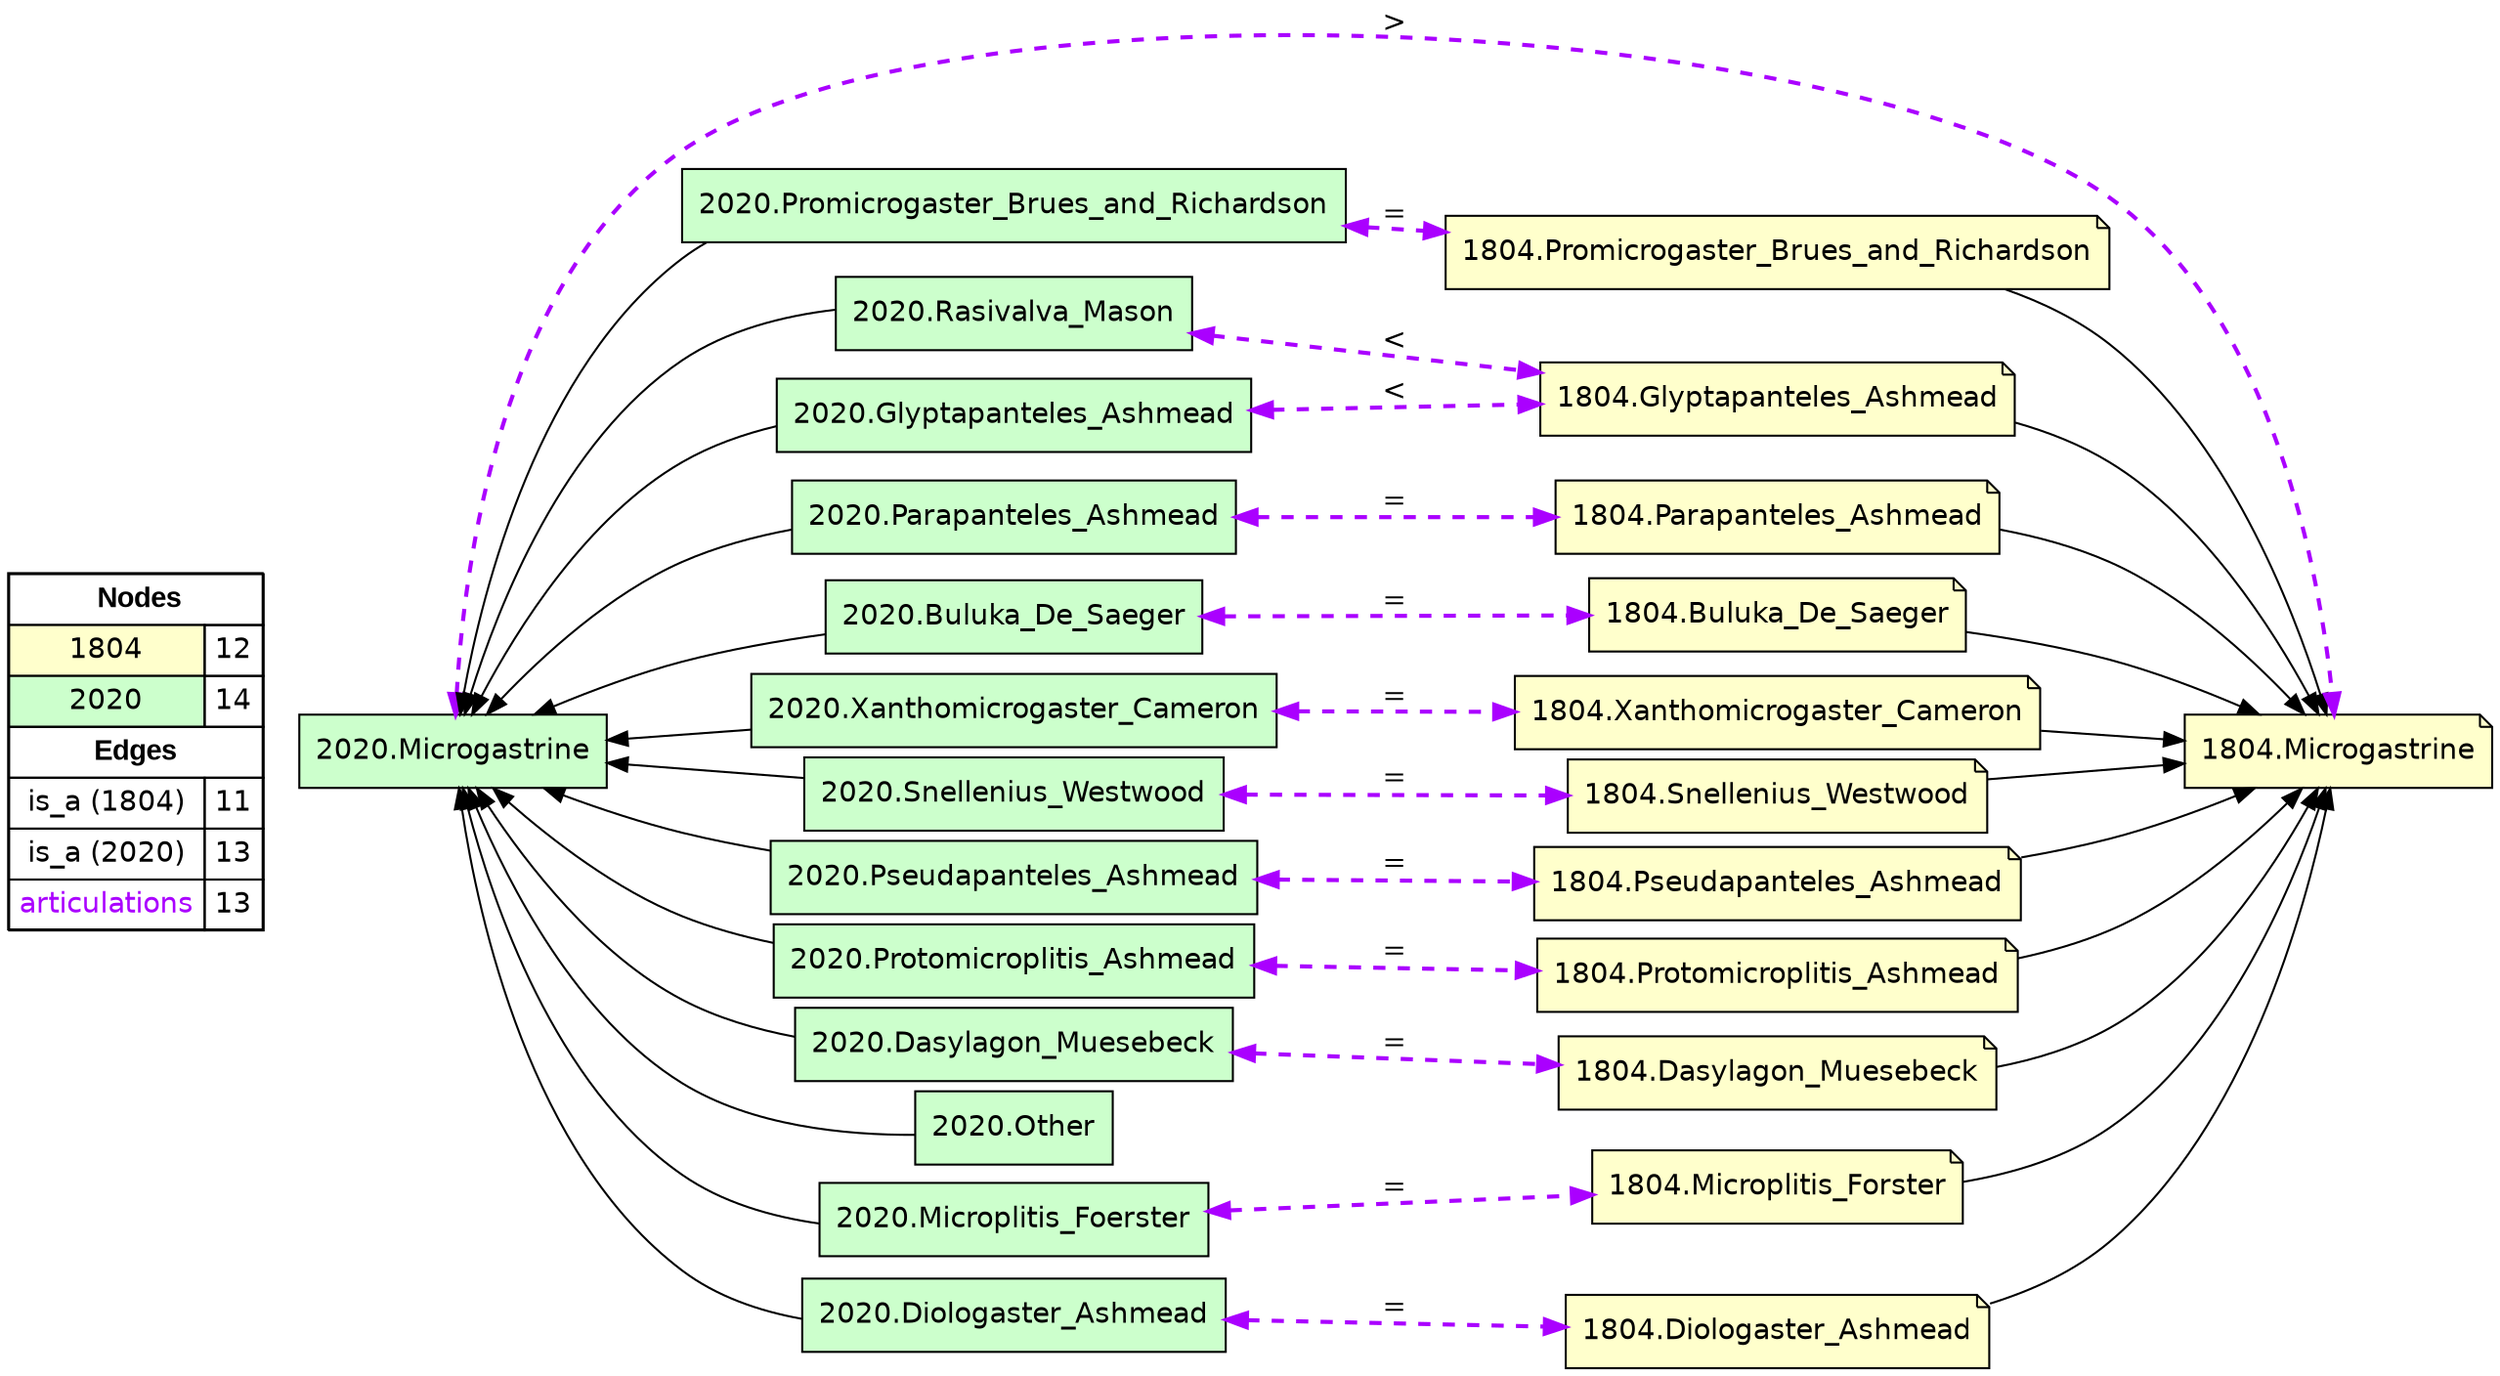 digraph{
rankdir=LR
node[shape=circle style=filled fillcolor="#FFFFFF"] 
node[shape=note style=filled fillcolor="#FFFFCC" fontname="helvetica"] 
"1804.Xanthomicrogaster_Cameron"
"1804.Diologaster_Ashmead"
"1804.Dasylagon_Muesebeck"
"1804.Buluka_De_Saeger"
"1804.Snellenius_Westwood"
"1804.Pseudapanteles_Ashmead"
"1804.Microplitis_Forster"
"1804.Glyptapanteles_Ashmead"
"1804.Microgastrine"
"1804.Protomicroplitis_Ashmead"
"1804.Promicrogaster_Brues_and_Richardson"
"1804.Parapanteles_Ashmead"
node[shape=circle style=filled fillcolor="#FFFFFF"] 
node[shape=box style=filled fillcolor="#CCFFCC" fontname="helvetica"] 
"2020.Promicrogaster_Brues_and_Richardson"
"2020.Glyptapanteles_Ashmead"
"2020.Parapanteles_Ashmead"
"2020.Rasivalva_Mason"
"2020.Buluka_De_Saeger"
"2020.Xanthomicrogaster_Cameron"
"2020.Snellenius_Westwood"
"2020.Microgastrine"
"2020.Pseudapanteles_Ashmead"
"2020.Protomicroplitis_Ashmead"
"2020.Dasylagon_Muesebeck"
"2020.Other"
"2020.Microplitis_Foerster"
"2020.Diologaster_Ashmead"
edge[style=solid color="#000000" constraint=true penwidth=1 dir=forward]
edge[style=solid color="#000000" constraint=true penwidth=1 dir=forward]
"1804.Pseudapanteles_Ashmead" -> "1804.Microgastrine"
"1804.Protomicroplitis_Ashmead" -> "1804.Microgastrine"
"1804.Xanthomicrogaster_Cameron" -> "1804.Microgastrine"
"1804.Microplitis_Forster" -> "1804.Microgastrine"
"1804.Snellenius_Westwood" -> "1804.Microgastrine"
"1804.Dasylagon_Muesebeck" -> "1804.Microgastrine"
"1804.Parapanteles_Ashmead" -> "1804.Microgastrine"
"1804.Diologaster_Ashmead" -> "1804.Microgastrine"
"1804.Buluka_De_Saeger" -> "1804.Microgastrine"
"1804.Promicrogaster_Brues_and_Richardson" -> "1804.Microgastrine"
"1804.Glyptapanteles_Ashmead" -> "1804.Microgastrine"
edge[style=solid color="#000000" constraint=true penwidth=1 dir=forward]
edge[style=solid color="#000000" constraint=true penwidth=1 dir=forward]
"2020.Microgastrine" -> "2020.Promicrogaster_Brues_and_Richardson" [dir=back]
"2020.Microgastrine" -> "2020.Snellenius_Westwood" [dir=back]
"2020.Microgastrine" -> "2020.Xanthomicrogaster_Cameron" [dir=back]
"2020.Microgastrine" -> "2020.Pseudapanteles_Ashmead" [dir=back]
"2020.Microgastrine" -> "2020.Glyptapanteles_Ashmead" [dir=back]
"2020.Microgastrine" -> "2020.Other" [dir=back]
"2020.Microgastrine" -> "2020.Buluka_De_Saeger" [dir=back]
"2020.Microgastrine" -> "2020.Microplitis_Foerster" [dir=back]
"2020.Microgastrine" -> "2020.Diologaster_Ashmead" [dir=back]
"2020.Microgastrine" -> "2020.Rasivalva_Mason" [dir=back]
"2020.Microgastrine" -> "2020.Parapanteles_Ashmead" [dir=back]
"2020.Microgastrine" -> "2020.Dasylagon_Muesebeck" [dir=back]
"2020.Microgastrine" -> "2020.Protomicroplitis_Ashmead" [dir=back]
edge[style=solid color="#000000" constraint=true penwidth=1 dir=forward]
edge[style=dashed color="#AA00FF" constraint=true penwidth=2 dir=both]
"2020.Microplitis_Foerster" -> "1804.Microplitis_Forster" [label="="]
"2020.Protomicroplitis_Ashmead" -> "1804.Protomicroplitis_Ashmead" [label="="]
"2020.Diologaster_Ashmead" -> "1804.Diologaster_Ashmead" [label="="]
"2020.Parapanteles_Ashmead" -> "1804.Parapanteles_Ashmead" [label="="]
"2020.Snellenius_Westwood" -> "1804.Snellenius_Westwood" [label="="]
"2020.Rasivalva_Mason" -> "1804.Glyptapanteles_Ashmead" [label="<"]
"2020.Dasylagon_Muesebeck" -> "1804.Dasylagon_Muesebeck" [label="="]
"2020.Pseudapanteles_Ashmead" -> "1804.Pseudapanteles_Ashmead" [label="="]
"2020.Xanthomicrogaster_Cameron" -> "1804.Xanthomicrogaster_Cameron" [label="="]
"2020.Promicrogaster_Brues_and_Richardson" -> "1804.Promicrogaster_Brues_and_Richardson" [label="="]
"2020.Glyptapanteles_Ashmead" -> "1804.Glyptapanteles_Ashmead" [label="<"]
"2020.Buluka_De_Saeger" -> "1804.Buluka_De_Saeger" [label="="]
"2020.Microgastrine" -> "1804.Microgastrine" [label=">"]
node[shape=box] 
{rank=source Legend [fillcolor= white margin=0 label=< 
 <TABLE BORDER="0" CELLBORDER="1" CELLSPACING="0" CELLPADDING="4"> 
<TR> <TD COLSPAN="2"><font face="Arial Black"> Nodes</font></TD> </TR> 
<TR> 
 <TD bgcolor="#FFFFCC" fontname="helvetica">1804</TD> 
 <TD>12</TD> 
 </TR> 
<TR> 
 <TD bgcolor="#CCFFCC" fontname="helvetica">2020</TD> 
 <TD>14</TD> 
 </TR> 
<TR> <TD COLSPAN="2"><font face = "Arial Black"> Edges </font></TD> </TR> 
<TR> 
 <TD><font color ="#000000">is_a (1804)</font></TD><TD>11</TD>
</TR>
<TR> 
 <TD><font color ="#000000">is_a (2020)</font></TD><TD>13</TD>
</TR>
<TR> 
 <TD><font color ="#AA00FF">articulations</font></TD><TD>13</TD>
</TR>
</TABLE> 
 >] } 
}